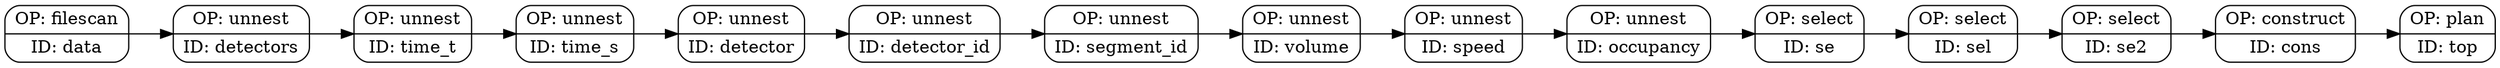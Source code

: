 digraph tree {
rankdir="LR"
node [shape=record];
node [style=rounded];
"top" [label="OP: plan | {ID: top}"];
"data" [label="OP: filescan | {ID: data}"];
"detectors" [label="OP: unnest | {ID: detectors}"];
"time_t" [label="OP: unnest | {ID: time_t}"];
"time_s" [label="OP: unnest | {ID: time_s}"];
"detector" [label="OP: unnest | {ID: detector}"];
"detector_id" [label="OP: unnest | {ID: detector_id}"];
"segment_id" [label="OP: unnest | {ID: segment_id}"];
"volume" [label="OP: unnest | {ID: volume}"];
"speed" [label="OP: unnest | {ID: speed}"];
"occupancy" [label="OP: unnest | {ID: occupancy}"];
"se" [label="OP: select | {ID: se}"];
"sel" [label="OP: select | {ID: sel}"];
"se2" [label="OP: select | {ID: se2}"];
"cons" [label="OP: construct | {ID: cons}"];
"cons" -> "top";
"data" -> "detectors";
"detectors" -> "time_t";
"time_t" -> "time_s";
"time_s" -> "detector";
"detector" -> "detector_id";
"detector_id" -> "segment_id";
"segment_id" -> "volume";
"volume" -> "speed";
"speed" -> "occupancy";
"occupancy" -> "se";
"se" -> "sel";
"sel" -> "se2";
"se2" -> "cons";
}
